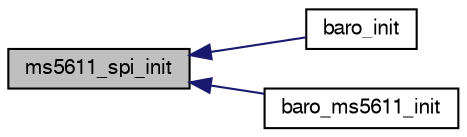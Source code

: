 digraph "ms5611_spi_init"
{
  edge [fontname="FreeSans",fontsize="10",labelfontname="FreeSans",labelfontsize="10"];
  node [fontname="FreeSans",fontsize="10",shape=record];
  rankdir="LR";
  Node1 [label="ms5611_spi_init",height=0.2,width=0.4,color="black", fillcolor="grey75", style="filled", fontcolor="black"];
  Node1 -> Node2 [dir="back",color="midnightblue",fontsize="10",style="solid",fontname="FreeSans"];
  Node2 [label="baro_init",height=0.2,width=0.4,color="black", fillcolor="white", style="filled",URL="$baro__board__ms5611__spi_8c.html#a9b25546908842f1d38fc56e438d46e21"];
  Node1 -> Node3 [dir="back",color="midnightblue",fontsize="10",style="solid",fontname="FreeSans"];
  Node3 [label="baro_ms5611_init",height=0.2,width=0.4,color="black", fillcolor="white", style="filled",URL="$baro__ms5611__spi_8c.html#a3f95f9dea9a4f9246be1cd133ff424a7"];
}
